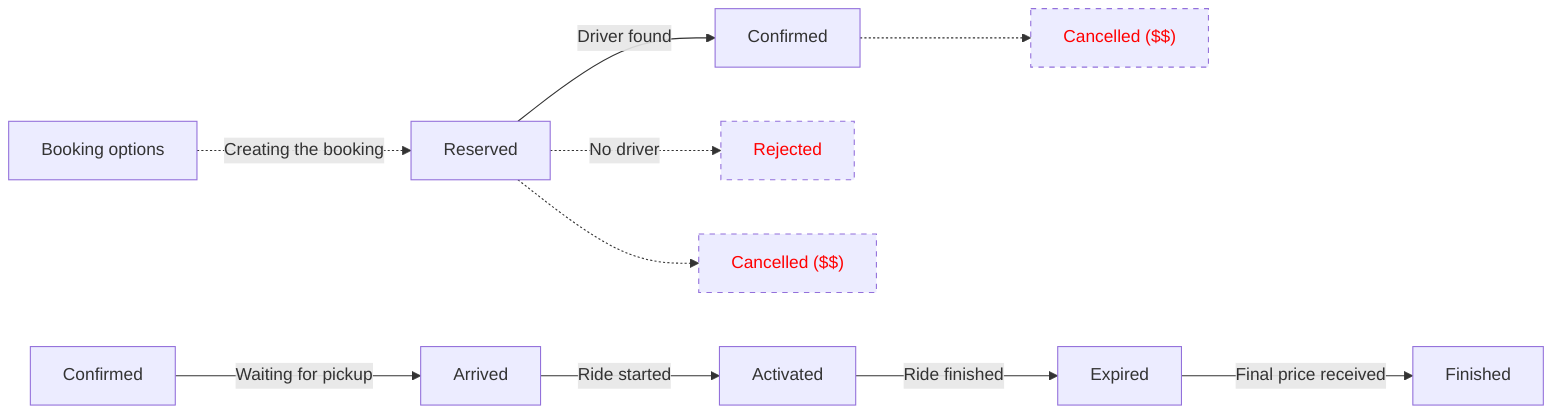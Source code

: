 %% MermaidJS workflow graph for Taxi TSP
graph LR
    Options[Booking options] -.->|Creating the booking| Reserved
    Confirmed -.-> Cancelled["Cancelled ($$)"]
    Reserved -.->|No driver| Rejected
    Reserved -->|Driver found| Confirmed
    Reserved -.-> Cancelled2["Cancelled ($$)"]
    Confirmed2[Confirmed] -->|Waiting for pickup| Arrived
    Arrived -->|Ride started| Activated
    Activated -->|Ride finished| Expired
    Expired -->|Final price received| Finished
    style Cancelled color:red,stroke-dasharray: 5, 5
    style Cancelled2 color:red,stroke-dasharray: 5, 5
    style Rejected color:red,stroke-dasharray: 5, 5